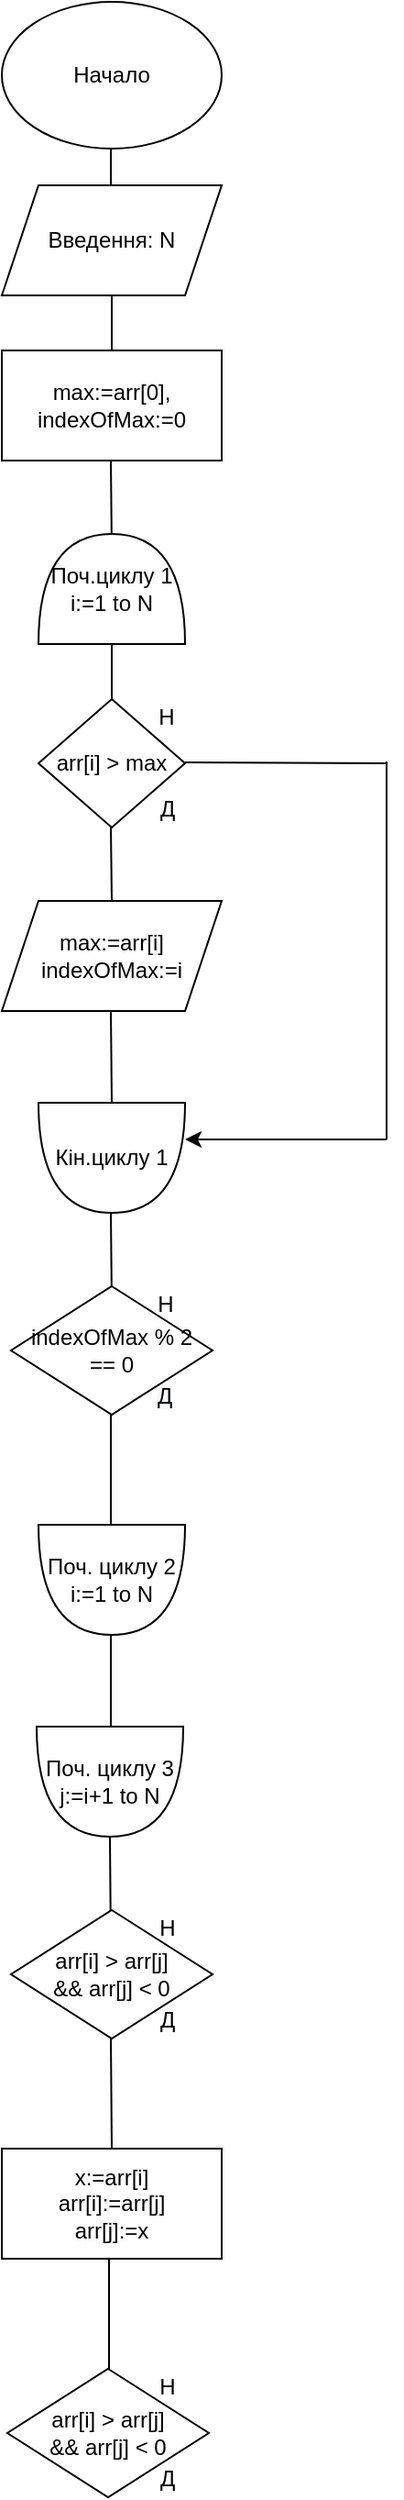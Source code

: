 <mxfile version="14.8.0" type="github">
  <diagram id="C5RBs43oDa-KdzZeNtuy" name="Page-1">
    <mxGraphModel dx="1022" dy="436" grid="1" gridSize="10" guides="1" tooltips="1" connect="1" arrows="1" fold="1" page="1" pageScale="1" pageWidth="827" pageHeight="1169" math="0" shadow="0">
      <root>
        <mxCell id="WIyWlLk6GJQsqaUBKTNV-0" />
        <mxCell id="WIyWlLk6GJQsqaUBKTNV-1" parent="WIyWlLk6GJQsqaUBKTNV-0" />
        <mxCell id="YE1iWcQNIuacARqVsn8R-0" value="Начало" style="ellipse;whiteSpace=wrap;html=1;" vertex="1" parent="WIyWlLk6GJQsqaUBKTNV-1">
          <mxGeometry x="270" y="220" width="120" height="80" as="geometry" />
        </mxCell>
        <mxCell id="YE1iWcQNIuacARqVsn8R-1" value="" style="endArrow=none;html=1;" edge="1" parent="WIyWlLk6GJQsqaUBKTNV-1">
          <mxGeometry width="50" height="50" relative="1" as="geometry">
            <mxPoint x="329.5" y="350" as="sourcePoint" />
            <mxPoint x="329.5" y="300" as="targetPoint" />
          </mxGeometry>
        </mxCell>
        <mxCell id="YE1iWcQNIuacARqVsn8R-2" value="Введення: N" style="shape=parallelogram;perimeter=parallelogramPerimeter;whiteSpace=wrap;html=1;fixedSize=1;" vertex="1" parent="WIyWlLk6GJQsqaUBKTNV-1">
          <mxGeometry x="270" y="320" width="120" height="60" as="geometry" />
        </mxCell>
        <mxCell id="YE1iWcQNIuacARqVsn8R-4" value="max:=arr[0],&lt;br&gt;indexOfMax:=0" style="rounded=0;whiteSpace=wrap;html=1;" vertex="1" parent="WIyWlLk6GJQsqaUBKTNV-1">
          <mxGeometry x="270" y="410" width="120" height="60" as="geometry" />
        </mxCell>
        <mxCell id="YE1iWcQNIuacARqVsn8R-6" value="" style="endArrow=none;html=1;entryX=0.5;entryY=1;entryDx=0;entryDy=0;" edge="1" parent="WIyWlLk6GJQsqaUBKTNV-1" target="YE1iWcQNIuacARqVsn8R-2">
          <mxGeometry width="50" height="50" relative="1" as="geometry">
            <mxPoint x="330" y="410" as="sourcePoint" />
            <mxPoint x="330" y="390" as="targetPoint" />
          </mxGeometry>
        </mxCell>
        <mxCell id="YE1iWcQNIuacARqVsn8R-7" value="" style="endArrow=none;html=1;" edge="1" parent="WIyWlLk6GJQsqaUBKTNV-1">
          <mxGeometry width="50" height="50" relative="1" as="geometry">
            <mxPoint x="330" y="520" as="sourcePoint" />
            <mxPoint x="329.5" y="470" as="targetPoint" />
          </mxGeometry>
        </mxCell>
        <mxCell id="YE1iWcQNIuacARqVsn8R-8" value="Поч.циклу 1&lt;br&gt;i:=1 to N" style="shape=or;whiteSpace=wrap;html=1;direction=north;" vertex="1" parent="WIyWlLk6GJQsqaUBKTNV-1">
          <mxGeometry x="290" y="510" width="80" height="60" as="geometry" />
        </mxCell>
        <mxCell id="YE1iWcQNIuacARqVsn8R-9" value="" style="endArrow=none;html=1;" edge="1" parent="WIyWlLk6GJQsqaUBKTNV-1">
          <mxGeometry width="50" height="50" relative="1" as="geometry">
            <mxPoint x="330" y="620" as="sourcePoint" />
            <mxPoint x="330" y="570" as="targetPoint" />
          </mxGeometry>
        </mxCell>
        <mxCell id="YE1iWcQNIuacARqVsn8R-10" value="arr[i] &amp;gt; max" style="rhombus;whiteSpace=wrap;html=1;direction=east;rotation=0;" vertex="1" parent="WIyWlLk6GJQsqaUBKTNV-1">
          <mxGeometry x="290" y="600" width="80" height="70" as="geometry" />
        </mxCell>
        <mxCell id="YE1iWcQNIuacARqVsn8R-11" value="Н" style="text;html=1;strokeColor=none;fillColor=none;align=center;verticalAlign=middle;whiteSpace=wrap;rounded=0;" vertex="1" parent="WIyWlLk6GJQsqaUBKTNV-1">
          <mxGeometry x="340" y="600" width="40" height="20" as="geometry" />
        </mxCell>
        <mxCell id="YE1iWcQNIuacARqVsn8R-12" value="Д" style="text;html=1;align=center;verticalAlign=middle;resizable=0;points=[];autosize=1;strokeColor=none;" vertex="1" parent="WIyWlLk6GJQsqaUBKTNV-1">
          <mxGeometry x="350" y="650" width="20" height="20" as="geometry" />
        </mxCell>
        <mxCell id="YE1iWcQNIuacARqVsn8R-13" value="" style="endArrow=none;html=1;" edge="1" parent="WIyWlLk6GJQsqaUBKTNV-1">
          <mxGeometry width="50" height="50" relative="1" as="geometry">
            <mxPoint x="330" y="710" as="sourcePoint" />
            <mxPoint x="329.5" y="670" as="targetPoint" />
          </mxGeometry>
        </mxCell>
        <mxCell id="YE1iWcQNIuacARqVsn8R-14" value="max:=arr[i]&lt;br&gt;indexOfMax:=i" style="shape=parallelogram;perimeter=parallelogramPerimeter;whiteSpace=wrap;html=1;fixedSize=1;" vertex="1" parent="WIyWlLk6GJQsqaUBKTNV-1">
          <mxGeometry x="270" y="710" width="120" height="60" as="geometry" />
        </mxCell>
        <mxCell id="YE1iWcQNIuacARqVsn8R-15" value="" style="endArrow=none;html=1;" edge="1" parent="WIyWlLk6GJQsqaUBKTNV-1">
          <mxGeometry width="50" height="50" relative="1" as="geometry">
            <mxPoint x="330" y="820" as="sourcePoint" />
            <mxPoint x="329.5" y="770" as="targetPoint" />
          </mxGeometry>
        </mxCell>
        <mxCell id="YE1iWcQNIuacARqVsn8R-16" value="" style="endArrow=none;html=1;" edge="1" parent="WIyWlLk6GJQsqaUBKTNV-1">
          <mxGeometry width="50" height="50" relative="1" as="geometry">
            <mxPoint x="370" y="634.5" as="sourcePoint" />
            <mxPoint x="480" y="635" as="targetPoint" />
          </mxGeometry>
        </mxCell>
        <mxCell id="YE1iWcQNIuacARqVsn8R-17" value="" style="endArrow=none;html=1;" edge="1" parent="WIyWlLk6GJQsqaUBKTNV-1">
          <mxGeometry width="50" height="50" relative="1" as="geometry">
            <mxPoint x="480" y="840" as="sourcePoint" />
            <mxPoint x="480" y="634" as="targetPoint" />
          </mxGeometry>
        </mxCell>
        <mxCell id="YE1iWcQNIuacARqVsn8R-18" value="Кiн.циклу 1" style="shape=or;whiteSpace=wrap;html=1;direction=south;" vertex="1" parent="WIyWlLk6GJQsqaUBKTNV-1">
          <mxGeometry x="290" y="820" width="80" height="60" as="geometry" />
        </mxCell>
        <mxCell id="YE1iWcQNIuacARqVsn8R-19" value="" style="endArrow=classic;html=1;" edge="1" parent="WIyWlLk6GJQsqaUBKTNV-1">
          <mxGeometry width="50" height="50" relative="1" as="geometry">
            <mxPoint x="480" y="840" as="sourcePoint" />
            <mxPoint x="370" y="840" as="targetPoint" />
          </mxGeometry>
        </mxCell>
        <mxCell id="YE1iWcQNIuacARqVsn8R-20" value="" style="endArrow=none;html=1;" edge="1" parent="WIyWlLk6GJQsqaUBKTNV-1">
          <mxGeometry width="50" height="50" relative="1" as="geometry">
            <mxPoint x="330" y="930" as="sourcePoint" />
            <mxPoint x="329.5" y="880" as="targetPoint" />
          </mxGeometry>
        </mxCell>
        <mxCell id="YE1iWcQNIuacARqVsn8R-22" value="" style="endArrow=none;html=1;" edge="1" parent="WIyWlLk6GJQsqaUBKTNV-1">
          <mxGeometry width="50" height="50" relative="1" as="geometry">
            <mxPoint x="329.5" y="1050" as="sourcePoint" />
            <mxPoint x="329.5" y="990" as="targetPoint" />
          </mxGeometry>
        </mxCell>
        <mxCell id="YE1iWcQNIuacARqVsn8R-24" value="&lt;span style=&quot;color: rgb(0, 0, 0); font-family: helvetica; font-size: 12px; font-style: normal; font-weight: 400; letter-spacing: normal; text-align: center; text-indent: 0px; text-transform: none; word-spacing: 0px; background-color: rgb(248, 249, 250); display: inline; float: none;&quot;&gt;Д&lt;/span&gt;" style="text;whiteSpace=wrap;html=1;" vertex="1" parent="WIyWlLk6GJQsqaUBKTNV-1">
          <mxGeometry x="353" y="966" width="30" height="30" as="geometry" />
        </mxCell>
        <mxCell id="YE1iWcQNIuacARqVsn8R-28" value="Н" style="text;html=1;align=center;verticalAlign=middle;resizable=0;points=[];autosize=1;strokeColor=none;" vertex="1" parent="WIyWlLk6GJQsqaUBKTNV-1">
          <mxGeometry x="349" y="920" width="20" height="20" as="geometry" />
        </mxCell>
        <mxCell id="YE1iWcQNIuacARqVsn8R-29" value="Поч. циклу 2&lt;br&gt;i:=1 to N" style="shape=or;whiteSpace=wrap;html=1;direction=south;" vertex="1" parent="WIyWlLk6GJQsqaUBKTNV-1">
          <mxGeometry x="290" y="1050" width="80" height="60" as="geometry" />
        </mxCell>
        <mxCell id="YE1iWcQNIuacARqVsn8R-30" value="" style="endArrow=none;html=1;" edge="1" parent="WIyWlLk6GJQsqaUBKTNV-1">
          <mxGeometry width="50" height="50" relative="1" as="geometry">
            <mxPoint x="329.5" y="1170" as="sourcePoint" />
            <mxPoint x="329.5" y="1110" as="targetPoint" />
          </mxGeometry>
        </mxCell>
        <mxCell id="YE1iWcQNIuacARqVsn8R-31" value="Поч. циклу 3&lt;br&gt;j:=i+1 to N" style="shape=or;whiteSpace=wrap;html=1;direction=south;" vertex="1" parent="WIyWlLk6GJQsqaUBKTNV-1">
          <mxGeometry x="289" y="1160" width="80" height="60" as="geometry" />
        </mxCell>
        <mxCell id="YE1iWcQNIuacARqVsn8R-33" value="" style="endArrow=none;html=1;entryX=1;entryY=0.5;entryDx=0;entryDy=0;entryPerimeter=0;" edge="1" parent="WIyWlLk6GJQsqaUBKTNV-1" target="YE1iWcQNIuacARqVsn8R-31">
          <mxGeometry width="50" height="50" relative="1" as="geometry">
            <mxPoint x="329.5" y="1280" as="sourcePoint" />
            <mxPoint x="329.5" y="1252.66" as="targetPoint" />
          </mxGeometry>
        </mxCell>
        <mxCell id="YE1iWcQNIuacARqVsn8R-35" value="arr[i] &amp;gt; arr[j]&lt;br&gt;&amp;amp;&amp;amp; arr[j] &amp;lt; 0" style="rhombus;whiteSpace=wrap;html=1;direction=east;rotation=0;" vertex="1" parent="WIyWlLk6GJQsqaUBKTNV-1">
          <mxGeometry x="275" y="1260" width="110" height="70" as="geometry" />
        </mxCell>
        <mxCell id="YE1iWcQNIuacARqVsn8R-36" value="Н" style="text;html=1;align=center;verticalAlign=middle;resizable=0;points=[];autosize=1;strokeColor=none;" vertex="1" parent="WIyWlLk6GJQsqaUBKTNV-1">
          <mxGeometry x="350" y="1260" width="20" height="20" as="geometry" />
        </mxCell>
        <mxCell id="YE1iWcQNIuacARqVsn8R-37" value="Д" style="text;html=1;align=center;verticalAlign=middle;resizable=0;points=[];autosize=1;strokeColor=none;" vertex="1" parent="WIyWlLk6GJQsqaUBKTNV-1">
          <mxGeometry x="350" y="1310" width="20" height="20" as="geometry" />
        </mxCell>
        <mxCell id="YE1iWcQNIuacARqVsn8R-38" value="" style="endArrow=none;html=1;" edge="1" parent="WIyWlLk6GJQsqaUBKTNV-1">
          <mxGeometry width="50" height="50" relative="1" as="geometry">
            <mxPoint x="330" y="1390" as="sourcePoint" />
            <mxPoint x="329.5" y="1330" as="targetPoint" />
          </mxGeometry>
        </mxCell>
        <mxCell id="YE1iWcQNIuacARqVsn8R-39" value="x:=arr[i]&lt;br&gt;arr[i]:=arr[j]&lt;br&gt;arr[j]:=x" style="rounded=0;whiteSpace=wrap;html=1;" vertex="1" parent="WIyWlLk6GJQsqaUBKTNV-1">
          <mxGeometry x="270" y="1390" width="120" height="60" as="geometry" />
        </mxCell>
        <mxCell id="YE1iWcQNIuacARqVsn8R-40" value="indexOfMax % 2&lt;br&gt;== 0" style="rhombus;whiteSpace=wrap;html=1;direction=east;rotation=0;" vertex="1" parent="WIyWlLk6GJQsqaUBKTNV-1">
          <mxGeometry x="275" y="920" width="110" height="70" as="geometry" />
        </mxCell>
        <mxCell id="YE1iWcQNIuacARqVsn8R-41" value="" style="endArrow=none;html=1;" edge="1" parent="WIyWlLk6GJQsqaUBKTNV-1">
          <mxGeometry width="50" height="50" relative="1" as="geometry">
            <mxPoint x="328.5" y="1520" as="sourcePoint" />
            <mxPoint x="328.5" y="1450" as="targetPoint" />
          </mxGeometry>
        </mxCell>
        <mxCell id="YE1iWcQNIuacARqVsn8R-42" value="arr[i] &amp;gt; arr[j]&lt;br&gt;&amp;amp;&amp;amp; arr[j] &amp;lt; 0" style="rhombus;whiteSpace=wrap;html=1;direction=east;rotation=0;" vertex="1" parent="WIyWlLk6GJQsqaUBKTNV-1">
          <mxGeometry x="273" y="1510" width="110" height="70" as="geometry" />
        </mxCell>
        <mxCell id="YE1iWcQNIuacARqVsn8R-43" value="Н" style="text;html=1;align=center;verticalAlign=middle;resizable=0;points=[];autosize=1;strokeColor=none;" vertex="1" parent="WIyWlLk6GJQsqaUBKTNV-1">
          <mxGeometry x="350" y="1510" width="20" height="20" as="geometry" />
        </mxCell>
        <mxCell id="YE1iWcQNIuacARqVsn8R-44" value="Д" style="text;html=1;align=center;verticalAlign=middle;resizable=0;points=[];autosize=1;strokeColor=none;" vertex="1" parent="WIyWlLk6GJQsqaUBKTNV-1">
          <mxGeometry x="350" y="1560" width="20" height="20" as="geometry" />
        </mxCell>
      </root>
    </mxGraphModel>
  </diagram>
</mxfile>

